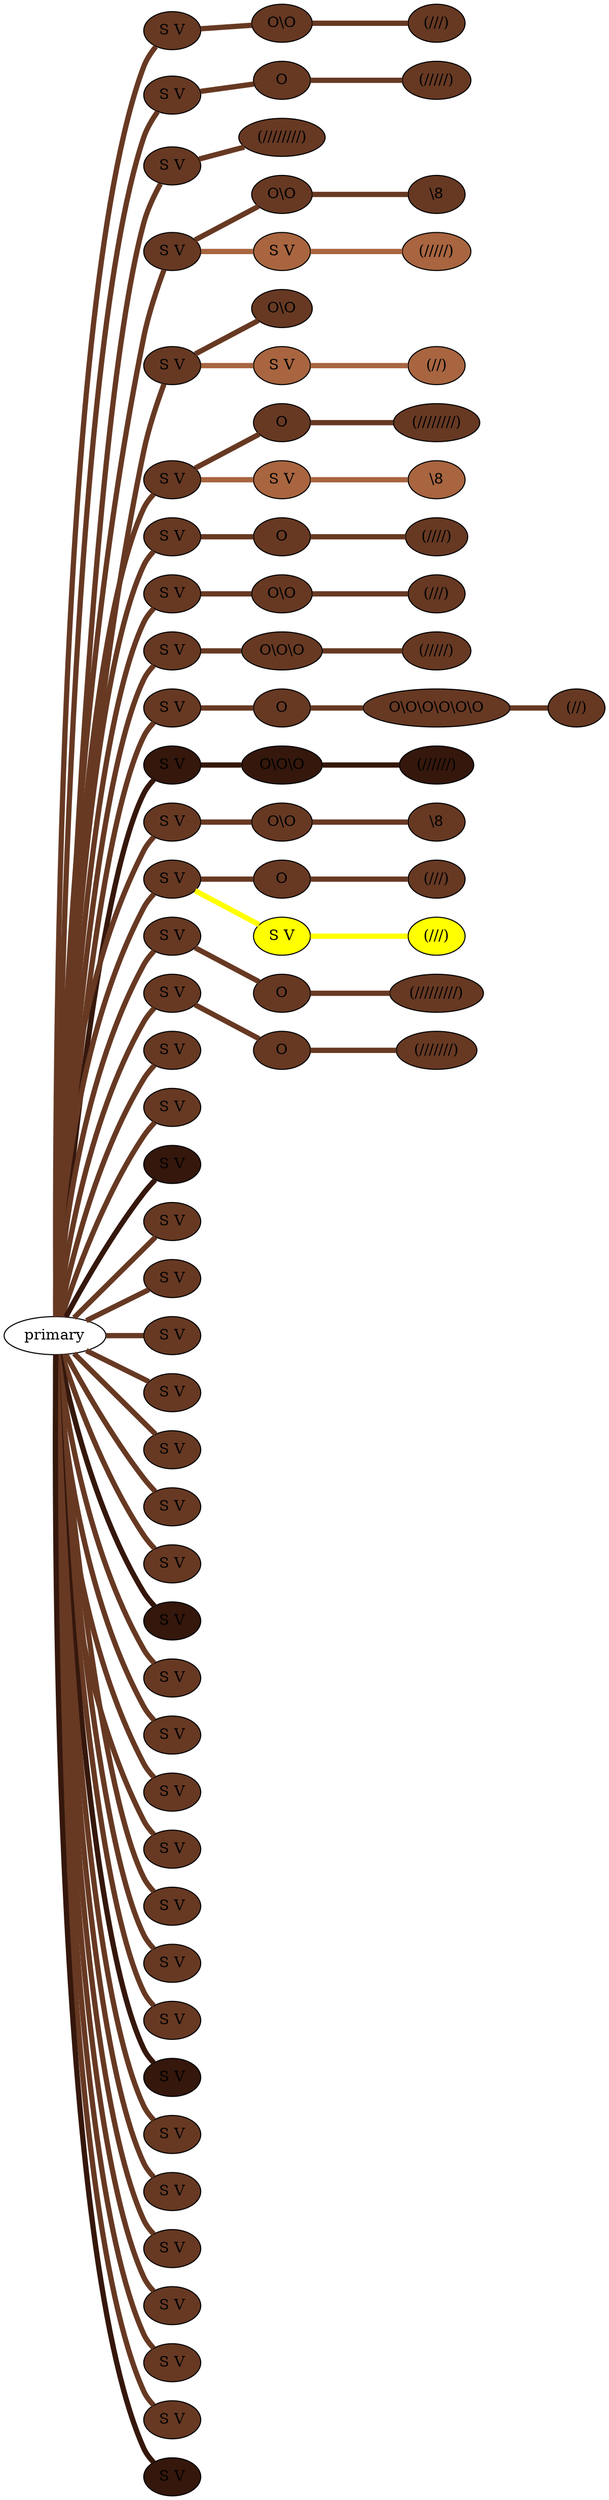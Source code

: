 graph {
 graph [rankdir=LR]
"primary" -- "1" [penwidth=5,color="#673923"]
"1" [label="S V", style=filled, fillcolor="#673923"]
"1" -- "1:0" [penwidth=5,color="#673923"]
"1:0" [label="O\\O", style=filled, fillcolor="#673923"]
"1:0" -- "1:1" [penwidth=5,color="#673923"]
"1:1" [label="(///)", style=filled, fillcolor="#673923"]
"primary" -- "2" [penwidth=5,color="#673923"]
"2" [label="S V", style=filled, fillcolor="#673923"]
"2" -- "2:0" [penwidth=5,color="#673923"]
"2:0" [label="O", style=filled, fillcolor="#673923"]
"2:0" -- "2:1" [penwidth=5,color="#673923"]
"2:1" [label="(/////)", style=filled, fillcolor="#673923"]
"primary" -- "3" [penwidth=5,color="#673923"]
"3" [label="S V", style=filled, fillcolor="#673923"]
"3" -- "3:0" [penwidth=5,color="#673923"]
"3:0" [label="(////////)", style=filled, fillcolor="#673923"]
"primary" -- "4" [penwidth=5,color="#673923"]
"4" [label="S V", style=filled, fillcolor="#673923"]
"4" -- "4:0" [penwidth=5,color="#673923"]
"4:0" [label="O\\O", style=filled, fillcolor="#673923"]
"4:0" -- "4:1" [penwidth=5,color="#673923"]
"4:1" [label="\\8", style=filled, fillcolor="#673923"]
"4" -- "4s1" [penwidth=5,color="#A86540"]
"4s1" [label="S V", style=filled, fillcolor="#A86540"]
"4s1" -- "4s1:0" [penwidth=5,color="#A86540"]
"4s1:0" [label="(/////)", style=filled, fillcolor="#A86540"]
"primary" -- "5" [penwidth=5,color="#673923"]
"5" [label="S V", style=filled, fillcolor="#673923"]
"5" -- "5:0" [penwidth=5,color="#673923"]
"5:0" [label="O\\O", style=filled, fillcolor="#673923"]
"5" -- "5s1" [penwidth=5,color="#A86540"]
"5s1" [label="S V", style=filled, fillcolor="#A86540"]
"5s1" -- "5s1:0" [penwidth=5,color="#A86540"]
"5s1:0" [label="(//)", style=filled, fillcolor="#A86540"]
"primary" -- "6" [penwidth=5,color="#673923"]
"6" [label="S V", style=filled, fillcolor="#673923"]
"6" -- "6:0" [penwidth=5,color="#673923"]
"6:0" [label="O", style=filled, fillcolor="#673923"]
"6:0" -- "6:1" [penwidth=5,color="#673923"]
"6:1" [label="(////////)", style=filled, fillcolor="#673923"]
"6" -- "6s1" [penwidth=5,color="#A86540"]
"6s1" [label="S V", style=filled, fillcolor="#A86540"]
"6s1" -- "6s1:0" [penwidth=5,color="#A86540"]
"6s1:0" [label="\\8", style=filled, fillcolor="#A86540"]
"primary" -- "7" [penwidth=5,color="#673923"]
"7" [label="S V", style=filled, fillcolor="#673923"]
"7" -- "7:0" [penwidth=5,color="#673923"]
"7:0" [label="O", style=filled, fillcolor="#673923"]
"7:0" -- "7:1" [penwidth=5,color="#673923"]
"7:1" [label="(////)", style=filled, fillcolor="#673923"]
"primary" -- "8" [penwidth=5,color="#673923"]
"8" [label="S V", style=filled, fillcolor="#673923"]
"8" -- "8:0" [penwidth=5,color="#673923"]
"8:0" [label="O\\O", style=filled, fillcolor="#673923"]
"8:0" -- "8:1" [penwidth=5,color="#673923"]
"8:1" [label="(///)", style=filled, fillcolor="#673923"]
"primary" -- "9" [penwidth=5,color="#673923"]
"9" [label="S V", style=filled, fillcolor="#673923"]
"9" -- "9:0" [penwidth=5,color="#673923"]
"9:0" [label="O\\O\\O", style=filled, fillcolor="#673923"]
"9:0" -- "9:1" [penwidth=5,color="#673923"]
"9:1" [label="(/////)", style=filled, fillcolor="#673923"]
"primary" -- "10" [penwidth=5,color="#673923"]
"10" [label="S V", style=filled, fillcolor="#673923"]
"10" -- "10:0" [penwidth=5,color="#673923"]
"10:0" [label="O", style=filled, fillcolor="#673923"]
"10:0" -- "10:1" [penwidth=5,color="#673923"]
"10:1" [label="O\\O\\O\\O\\O\\O", style=filled, fillcolor="#673923"]
"10:1" -- "10:2" [penwidth=5,color="#673923"]
"10:2" [label="(//)", style=filled, fillcolor="#673923"]
"primary" -- "11" [penwidth=5,color="#35170C"]
"11" [label="S V", style=filled, fillcolor="#35170C"]
"11" -- "11:0" [penwidth=5,color="#35170C"]
"11:0" [label="O\\O\\O", style=filled, fillcolor="#35170C"]
"11:0" -- "11:1" [penwidth=5,color="#35170C"]
"11:1" [label="(//////)", style=filled, fillcolor="#35170C"]
"primary" -- "12" [penwidth=5,color="#673923"]
"12" [label="S V", style=filled, fillcolor="#673923"]
"12" -- "12:0" [penwidth=5,color="#673923"]
"12:0" [label="O\\O", style=filled, fillcolor="#673923"]
"12:0" -- "12:1" [penwidth=5,color="#673923"]
"12:1" [label="\\8", style=filled, fillcolor="#673923"]
"primary" -- "13" [penwidth=5,color="#673923"]
"13" [label="S V", style=filled, fillcolor="#673923"]
"13" -- "13:0" [penwidth=5,color="#673923"]
"13:0" [label="O", style=filled, fillcolor="#673923"]
"13:0" -- "13:1" [penwidth=5,color="#673923"]
"13:1" [label="(///)", style=filled, fillcolor="#673923"]
"13" -- "13s1" [penwidth=5,color=yellow]
"13s1" [label="S V", style=filled, fillcolor=yellow]
"13s1" -- "13s1:0" [penwidth=5,color=yellow]
"13s1:0" [label="(///)", style=filled, fillcolor=yellow]
"primary" -- "14" [penwidth=5,color="#673923"]
"14" [label="S V", style=filled, fillcolor="#673923"]
"14" -- "14:0" [penwidth=5,color="#673923"]
"14:0" [label="O", style=filled, fillcolor="#673923"]
"14:0" -- "14:1" [penwidth=5,color="#673923"]
"14:1" [label="(/////////)", style=filled, fillcolor="#673923"]
"primary" -- "15" [penwidth=5,color="#673923"]
"15" [label="S V", style=filled, fillcolor="#673923"]
"15" -- "15:0" [penwidth=5,color="#673923"]
"15:0" [label="O", style=filled, fillcolor="#673923"]
"15:0" -- "15:1" [penwidth=5,color="#673923"]
"15:1" [label="(///////)", style=filled, fillcolor="#673923"]
"primary" -- "16" [penwidth=5,color="#673923"]
"16" [label="S V", style=filled, fillcolor="#673923"]
"primary" -- "17" [penwidth=5,color="#673923"]
"17" [label="S V", style=filled, fillcolor="#673923"]
"primary" -- "18" [penwidth=5,color="#35170C"]
"18" [label="S V", style=filled, fillcolor="#35170C"]
"primary" -- "19" [penwidth=5,color="#673923"]
"19" [label="S V", style=filled, fillcolor="#673923"]
"primary" -- "20" [penwidth=5,color="#673923"]
"20" [label="S V", style=filled, fillcolor="#673923"]
"primary" -- "21" [penwidth=5,color="#673923"]
"21" [label="S V", style=filled, fillcolor="#673923"]
"primary" -- "22" [penwidth=5,color="#673923"]
"22" [label="S V", style=filled, fillcolor="#673923"]
"primary" -- "23" [penwidth=5,color="#673923"]
"23" [label="S V", style=filled, fillcolor="#673923"]
"primary" -- "24" [penwidth=5,color="#673923"]
"24" [label="S V", style=filled, fillcolor="#673923"]
"primary" -- "25" [penwidth=5,color="#673923"]
"25" [label="S V", style=filled, fillcolor="#673923"]
"primary" -- "26" [penwidth=5,color="#35170C"]
"26" [label="S V", style=filled, fillcolor="#35170C"]
"primary" -- "27" [penwidth=5,color="#673923"]
"27" [label="S V", style=filled, fillcolor="#673923"]
"primary" -- "28" [penwidth=5,color="#673923"]
"28" [label="S V", style=filled, fillcolor="#673923"]
"primary" -- "29" [penwidth=5,color="#673923"]
"29" [label="S V", style=filled, fillcolor="#673923"]
"primary" -- "30" [penwidth=5,color="#673923"]
"30" [label="S V", style=filled, fillcolor="#673923"]
"primary" -- "31" [penwidth=5,color="#673923"]
"31" [label="S V", style=filled, fillcolor="#673923"]
"primary" -- "32" [penwidth=5,color="#673923"]
"32" [label="S V", style=filled, fillcolor="#673923"]
"primary" -- "33" [penwidth=5,color="#673923"]
"33" [label="S V", style=filled, fillcolor="#673923"]
"primary" -- "34" [penwidth=5,color="#35170C"]
"34" [label="S V", style=filled, fillcolor="#35170C"]
"primary" -- "35" [penwidth=5,color="#673923"]
"35" [label="S V", style=filled, fillcolor="#673923"]
"primary" -- "36" [penwidth=5,color="#673923"]
"36" [label="S V", style=filled, fillcolor="#673923"]
"primary" -- "37" [penwidth=5,color="#673923"]
"37" [label="S V", style=filled, fillcolor="#673923"]
"primary" -- "38" [penwidth=5,color="#673923"]
"38" [label="S V", style=filled, fillcolor="#673923"]
"primary" -- "39" [penwidth=5,color="#673923"]
"39" [label="S V", style=filled, fillcolor="#673923"]
"primary" -- "40" [penwidth=5,color="#673923"]
"40" [label="S V", style=filled, fillcolor="#673923"]
"primary" -- "41" [penwidth=5,color="#35170C"]
"41" [label="S V", style=filled, fillcolor="#35170C"]
}
